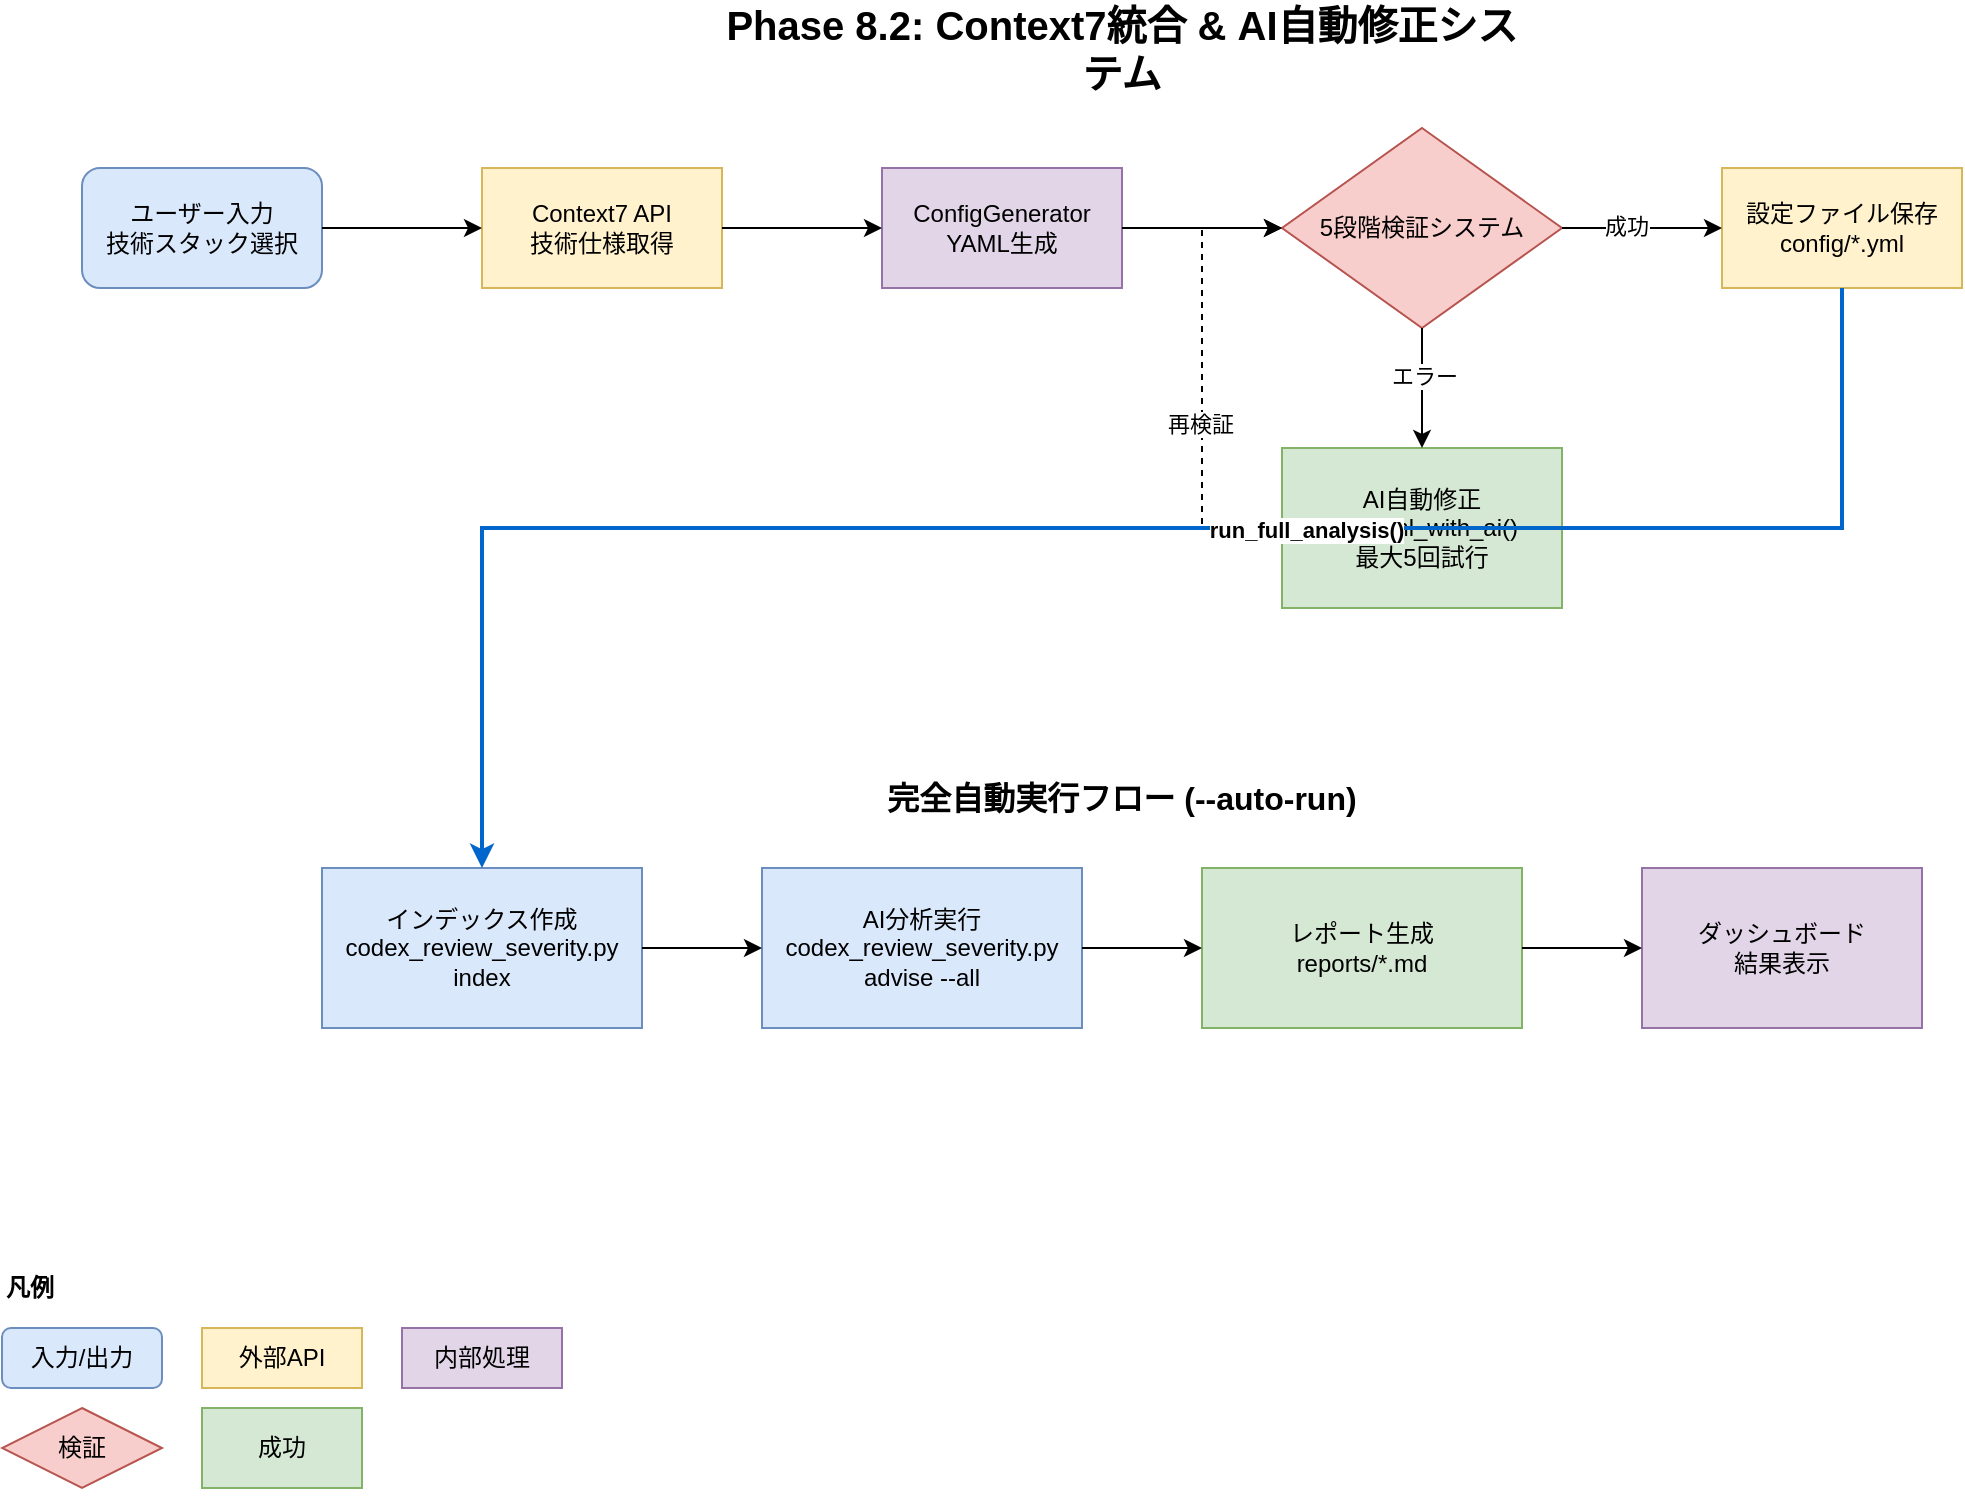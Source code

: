 <?xml version="1.0" encoding="UTF-8"?>
<mxfile version="24.0.0" type="device">
  <diagram id="Phase8-Flow" name="Context7 Integration Flow">
    <mxGraphModel dx="1422" dy="794" grid="1" gridSize="10" guides="1" tooltips="1" connect="1" arrows="1" fold="1" page="1" pageScale="1" pageWidth="1169" pageHeight="827" math="0" shadow="0">
      <root>
        <mxCell id="0" />
        <mxCell id="1" parent="0" />

        <!-- Title -->
        <mxCell id="title" value="Phase 8.2: Context7統合 &amp; AI自動修正システム" style="text;html=1;strokeColor=none;fillColor=none;align=center;verticalAlign=middle;whiteSpace=wrap;rounded=0;fontSize=20;fontStyle=1;" vertex="1" parent="1">
          <mxGeometry x="400" y="20" width="400" height="40" as="geometry" />
        </mxCell>

        <!-- User Input -->
        <mxCell id="user-input" value="ユーザー入力&lt;br&gt;技術スタック選択" style="rounded=1;whiteSpace=wrap;html=1;fillColor=#dae8fc;strokeColor=#6c8ebf;" vertex="1" parent="1">
          <mxGeometry x="80" y="100" width="120" height="60" as="geometry" />
        </mxCell>

        <!-- Context7 API -->
        <mxCell id="context7-api" value="Context7 API&lt;br&gt;技術仕様取得" style="rounded=0;whiteSpace=wrap;html=1;fillColor=#fff2cc;strokeColor=#d6b656;" vertex="1" parent="1">
          <mxGeometry x="280" y="100" width="120" height="60" as="geometry" />
        </mxCell>

        <!-- Arrow: User to Context7 -->
        <mxCell id="arrow1" style="edgeStyle=orthogonalEdgeStyle;rounded=0;orthogonalLoop=1;jettySize=auto;html=1;" edge="1" parent="1" source="user-input" target="context7-api">
          <mxGeometry relative="1" as="geometry" />
        </mxCell>

        <!-- ConfigGenerator -->
        <mxCell id="config-generator" value="ConfigGenerator&lt;br&gt;YAML生成" style="rounded=0;whiteSpace=wrap;html=1;fillColor=#e1d5e7;strokeColor=#9673a6;" vertex="1" parent="1">
          <mxGeometry x="480" y="100" width="120" height="60" as="geometry" />
        </mxCell>

        <!-- Arrow: Context7 to ConfigGenerator -->
        <mxCell id="arrow2" style="edgeStyle=orthogonalEdgeStyle;rounded=0;orthogonalLoop=1;jettySize=auto;html=1;" edge="1" parent="1" source="context7-api" target="config-generator">
          <mxGeometry relative="1" as="geometry" />
        </mxCell>

        <!-- Validation Process -->
        <mxCell id="validation" value="5段階検証システム" style="rhombus;whiteSpace=wrap;html=1;fillColor=#f8cecc;strokeColor=#b85450;" vertex="1" parent="1">
          <mxGeometry x="680" y="80" width="140" height="100" as="geometry" />
        </mxCell>

        <!-- Arrow: ConfigGenerator to Validation -->
        <mxCell id="arrow3" style="edgeStyle=orthogonalEdgeStyle;rounded=0;orthogonalLoop=1;jettySize=auto;html=1;" edge="1" parent="1" source="config-generator" target="validation">
          <mxGeometry relative="1" as="geometry" />
        </mxCell>

        <!-- AI Fix Process -->
        <mxCell id="ai-fix" value="AI自動修正&lt;br&gt;fix_yaml_with_ai()&lt;br&gt;最大5回試行" style="rounded=0;whiteSpace=wrap;html=1;fillColor=#d5e8d4;strokeColor=#82b366;" vertex="1" parent="1">
          <mxGeometry x="680" y="240" width="140" height="80" as="geometry" />
        </mxCell>

        <!-- Arrow: Validation to AI Fix (Error) -->
        <mxCell id="arrow4" style="edgeStyle=orthogonalEdgeStyle;rounded=0;orthogonalLoop=1;jettySize=auto;html=1;" edge="1" parent="1" source="validation" target="ai-fix">
          <mxGeometry relative="1" as="geometry">
            <mxPoint as="offset" />
            <Array as="points">
              <mxPoint x="750" y="210" />
              <mxPoint x="750" y="210" />
            </Array>
          </mxGeometry>
        </mxCell>
        <mxCell id="arrow4-label" value="エラー" style="edgeLabel;html=1;align=center;verticalAlign=middle;resizable=0;points=[];" vertex="1" connectable="0" parent="arrow4">
          <mxGeometry x="-0.2" y="1" relative="1" as="geometry">
            <mxPoint as="offset" />
          </mxGeometry>
        </mxCell>

        <!-- Arrow: AI Fix back to Validation -->
        <mxCell id="arrow5" style="edgeStyle=orthogonalEdgeStyle;rounded=0;orthogonalLoop=1;jettySize=auto;html=1;dashed=1;" edge="1" parent="1" source="ai-fix" target="validation">
          <mxGeometry relative="1" as="geometry">
            <Array as="points">
              <mxPoint x="640" y="280" />
              <mxPoint x="640" y="130" />
            </Array>
          </mxGeometry>
        </mxCell>
        <mxCell id="arrow5-label" value="再検証" style="edgeLabel;html=1;align=center;verticalAlign=middle;resizable=0;points=[];" vertex="1" connectable="0" parent="arrow5">
          <mxGeometry x="-0.2" y="1" relative="1" as="geometry">
            <mxPoint as="offset" />
          </mxGeometry>
        </mxCell>

        <!-- Success Path -->
        <mxCell id="save-config" value="設定ファイル保存&lt;br&gt;config/*.yml" style="rounded=0;whiteSpace=wrap;html=1;fillColor=#fff2cc;strokeColor=#d6b656;" vertex="1" parent="1">
          <mxGeometry x="900" y="100" width="120" height="60" as="geometry" />
        </mxCell>

        <!-- Arrow: Validation to Save (Success) -->
        <mxCell id="arrow6" style="edgeStyle=orthogonalEdgeStyle;rounded=0;orthogonalLoop=1;jettySize=auto;html=1;" edge="1" parent="1" source="validation" target="save-config">
          <mxGeometry relative="1" as="geometry" />
        </mxCell>
        <mxCell id="arrow6-label" value="成功" style="edgeLabel;html=1;align=center;verticalAlign=middle;resizable=0;points=[];" vertex="1" connectable="0" parent="arrow6">
          <mxGeometry x="-0.2" y="1" relative="1" as="geometry">
            <mxPoint as="offset" />
          </mxGeometry>
        </mxCell>

        <!-- Auto-run Flow -->
        <mxCell id="auto-run-group" value="" style="group" vertex="1" connectable="0" parent="1">
          <mxGeometry x="200" y="400" width="800" height="200" as="geometry" />
        </mxCell>

        <mxCell id="auto-run-title" value="完全自動実行フロー (--auto-run)" style="text;html=1;strokeColor=none;fillColor=none;align=center;verticalAlign=middle;whiteSpace=wrap;rounded=0;fontSize=16;fontStyle=1;" vertex="1" parent="auto-run-group">
          <mxGeometry x="250" y="0" width="300" height="30" as="geometry" />
        </mxCell>

        <!-- Index Process -->
        <mxCell id="index-process" value="インデックス作成&lt;br&gt;codex_review_severity.py&lt;br&gt;index" style="rounded=0;whiteSpace=wrap;html=1;fillColor=#dae8fc;strokeColor=#6c8ebf;" vertex="1" parent="auto-run-group">
          <mxGeometry x="0" y="50" width="160" height="80" as="geometry" />
        </mxCell>

        <!-- Advise Process -->
        <mxCell id="advise-process" value="AI分析実行&lt;br&gt;codex_review_severity.py&lt;br&gt;advise --all" style="rounded=0;whiteSpace=wrap;html=1;fillColor=#dae8fc;strokeColor=#6c8ebf;" vertex="1" parent="auto-run-group">
          <mxGeometry x="220" y="50" width="160" height="80" as="geometry" />
        </mxCell>

        <!-- Report Generation -->
        <mxCell id="report-gen" value="レポート生成&lt;br&gt;reports/*.md" style="rounded=0;whiteSpace=wrap;html=1;fillColor=#d5e8d4;strokeColor=#82b366;" vertex="1" parent="auto-run-group">
          <mxGeometry x="440" y="50" width="160" height="80" as="geometry" />
        </mxCell>

        <!-- Dashboard -->
        <mxCell id="dashboard" value="ダッシュボード&lt;br&gt;結果表示" style="rounded=0;whiteSpace=wrap;html=1;fillColor=#e1d5e7;strokeColor=#9673a6;" vertex="1" parent="auto-run-group">
          <mxGeometry x="660" y="50" width="140" height="80" as="geometry" />
        </mxCell>

        <!-- Arrows in auto-run flow -->
        <mxCell id="auto-arrow1" style="edgeStyle=orthogonalEdgeStyle;rounded=0;orthogonalLoop=1;jettySize=auto;html=1;" edge="1" parent="auto-run-group" source="index-process" target="advise-process">
          <mxGeometry relative="1" as="geometry" />
        </mxCell>

        <mxCell id="auto-arrow2" style="edgeStyle=orthogonalEdgeStyle;rounded=0;orthogonalLoop=1;jettySize=auto;html=1;" edge="1" parent="auto-run-group" source="advise-process" target="report-gen">
          <mxGeometry relative="1" as="geometry" />
        </mxCell>

        <mxCell id="auto-arrow3" style="edgeStyle=orthogonalEdgeStyle;rounded=0;orthogonalLoop=1;jettySize=auto;html=1;" edge="1" parent="auto-run-group" source="report-gen" target="dashboard">
          <mxGeometry relative="1" as="geometry" />
        </mxCell>

        <!-- Connection from Save to Auto-run -->
        <mxCell id="arrow7" style="edgeStyle=orthogonalEdgeStyle;rounded=0;orthogonalLoop=1;jettySize=auto;html=1;strokeWidth=2;strokeColor=#0066CC;" edge="1" parent="1" source="save-config" target="index-process">
          <mxGeometry relative="1" as="geometry">
            <Array as="points">
              <mxPoint x="960" y="280" />
              <mxPoint x="280" y="280" />
            </Array>
          </mxGeometry>
        </mxCell>
        <mxCell id="arrow7-label" value="run_full_analysis()" style="edgeLabel;html=1;align=center;verticalAlign=middle;resizable=0;points=[];fontStyle=1;" vertex="1" connectable="0" parent="arrow7">
          <mxGeometry x="-0.2" y="1" relative="1" as="geometry">
            <mxPoint as="offset" />
          </mxGeometry>
        </mxCell>

        <!-- Legend -->
        <mxCell id="legend-group" value="" style="group" vertex="1" connectable="0" parent="1">
          <mxGeometry x="40" y="650" width="300" height="120" as="geometry" />
        </mxCell>

        <mxCell id="legend-title" value="凡例" style="text;html=1;strokeColor=none;fillColor=none;align=left;verticalAlign=middle;whiteSpace=wrap;rounded=0;fontStyle=1;" vertex="1" parent="legend-group">
          <mxGeometry x="0" y="0" width="60" height="20" as="geometry" />
        </mxCell>

        <mxCell id="legend1" value="入力/出力" style="rounded=1;whiteSpace=wrap;html=1;fillColor=#dae8fc;strokeColor=#6c8ebf;" vertex="1" parent="legend-group">
          <mxGeometry x="0" y="30" width="80" height="30" as="geometry" />
        </mxCell>

        <mxCell id="legend2" value="外部API" style="rounded=0;whiteSpace=wrap;html=1;fillColor=#fff2cc;strokeColor=#d6b656;" vertex="1" parent="legend-group">
          <mxGeometry x="100" y="30" width="80" height="30" as="geometry" />
        </mxCell>

        <mxCell id="legend3" value="内部処理" style="rounded=0;whiteSpace=wrap;html=1;fillColor=#e1d5e7;strokeColor=#9673a6;" vertex="1" parent="legend-group">
          <mxGeometry x="200" y="30" width="80" height="30" as="geometry" />
        </mxCell>

        <mxCell id="legend4" value="検証" style="rhombus;whiteSpace=wrap;html=1;fillColor=#f8cecc;strokeColor=#b85450;" vertex="1" parent="legend-group">
          <mxGeometry x="0" y="70" width="80" height="40" as="geometry" />
        </mxCell>

        <mxCell id="legend5" value="成功" style="rounded=0;whiteSpace=wrap;html=1;fillColor=#d5e8d4;strokeColor=#82b366;" vertex="1" parent="legend-group">
          <mxGeometry x="100" y="70" width="80" height="40" as="geometry" />
        </mxCell>

      </root>
    </mxGraphModel>
  </diagram>
</mxfile>